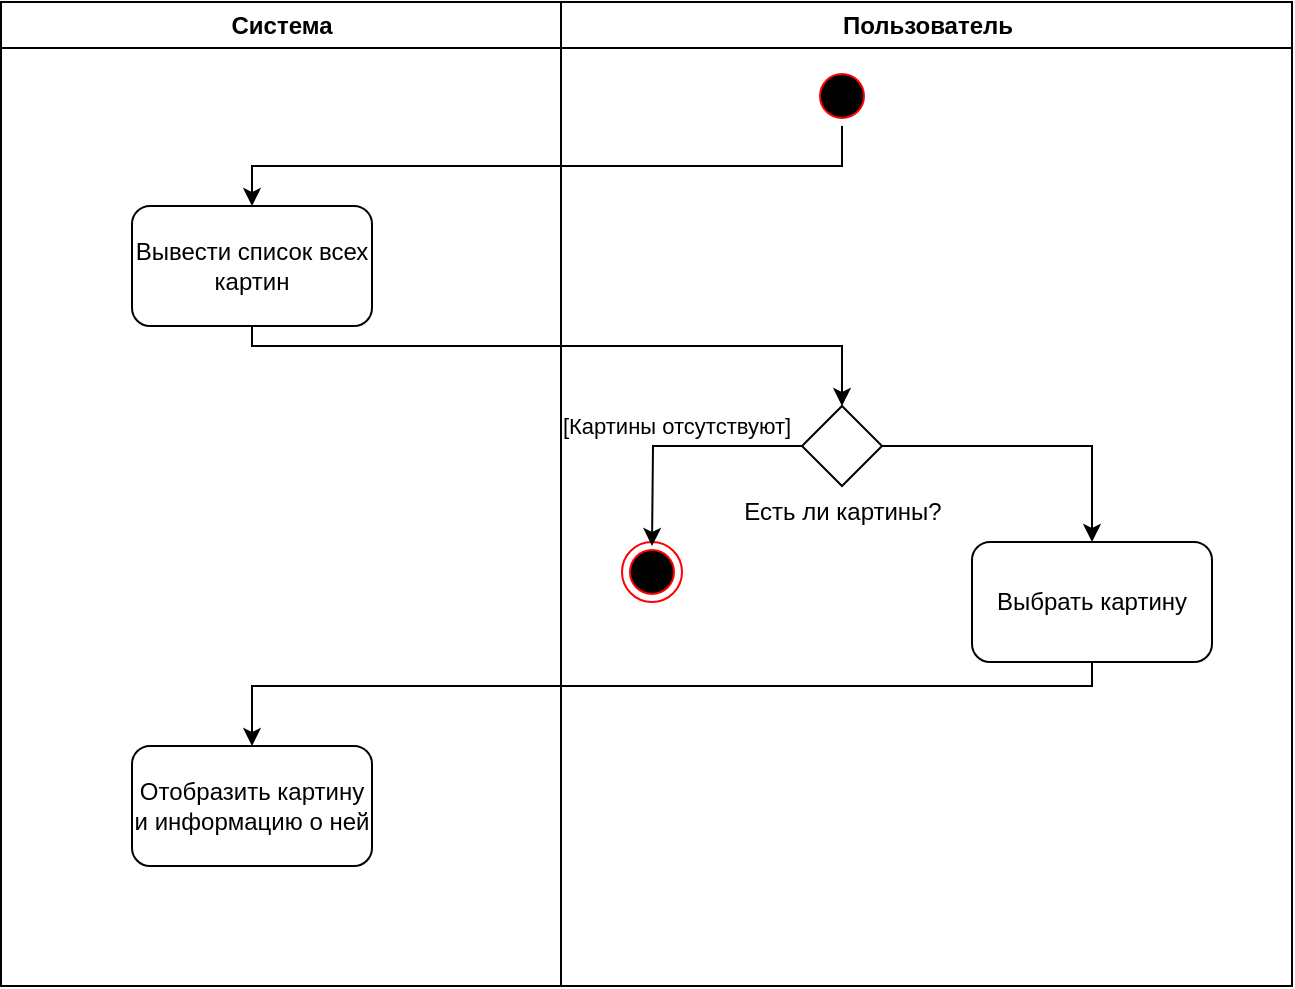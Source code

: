 <mxfile version="20.6.0" type="device"><diagram name="Page-1" id="e7e014a7-5840-1c2e-5031-d8a46d1fe8dd"><mxGraphModel dx="925" dy="700" grid="1" gridSize="10" guides="1" tooltips="1" connect="1" arrows="1" fold="1" page="1" pageScale="1" pageWidth="1169" pageHeight="826" background="none" math="0" shadow="0"><root><mxCell id="0"/><mxCell id="1" parent="0"/><mxCell id="2" value="Система" style="swimlane;whiteSpace=wrap" parent="1" vertex="1"><mxGeometry x="164.5" y="128" width="280" height="492" as="geometry"/></mxCell><mxCell id="DCrprSwKSEdOfrDGmDyQ-42" value="Вывести список всех картин&lt;br&gt;" style="rounded=1;whiteSpace=wrap;html=1;" vertex="1" parent="2"><mxGeometry x="65.5" y="102" width="120" height="60" as="geometry"/></mxCell><mxCell id="DCrprSwKSEdOfrDGmDyQ-54" value="Отобразить картину и информацию о ней" style="rounded=1;whiteSpace=wrap;html=1;" vertex="1" parent="2"><mxGeometry x="65.5" y="372" width="120" height="60" as="geometry"/></mxCell><mxCell id="3" value="Пользователь" style="swimlane;whiteSpace=wrap" parent="1" vertex="1"><mxGeometry x="444.5" y="128" width="365.5" height="492" as="geometry"/></mxCell><mxCell id="13" value="" style="ellipse;shape=startState;fillColor=#000000;strokeColor=#ff0000;" parent="3" vertex="1"><mxGeometry x="125.5" y="32" width="30" height="30" as="geometry"/></mxCell><mxCell id="DCrprSwKSEdOfrDGmDyQ-51" style="edgeStyle=orthogonalEdgeStyle;rounded=0;orthogonalLoop=1;jettySize=auto;html=1;entryX=0.5;entryY=0;entryDx=0;entryDy=0;" edge="1" parent="3" source="DCrprSwKSEdOfrDGmDyQ-44" target="DCrprSwKSEdOfrDGmDyQ-50"><mxGeometry relative="1" as="geometry"/></mxCell><mxCell id="DCrprSwKSEdOfrDGmDyQ-44" value="" style="rhombus;whiteSpace=wrap;html=1;" vertex="1" parent="3"><mxGeometry x="120.5" y="202" width="40" height="40" as="geometry"/></mxCell><mxCell id="DCrprSwKSEdOfrDGmDyQ-46" value="" style="ellipse;html=1;shape=endState;fillColor=#000000;strokeColor=#ff0000;" vertex="1" parent="3"><mxGeometry x="30.5" y="270" width="30" height="30" as="geometry"/></mxCell><mxCell id="DCrprSwKSEdOfrDGmDyQ-47" style="edgeStyle=orthogonalEdgeStyle;rounded=0;orthogonalLoop=1;jettySize=auto;html=1;entryX=0.5;entryY=0;entryDx=0;entryDy=0;exitX=0;exitY=0.5;exitDx=0;exitDy=0;" edge="1" parent="3" source="DCrprSwKSEdOfrDGmDyQ-44"><mxGeometry relative="1" as="geometry"><mxPoint x="105.5" y="232" as="sourcePoint"/><mxPoint x="45.5" y="272" as="targetPoint"/></mxGeometry></mxCell><mxCell id="DCrprSwKSEdOfrDGmDyQ-48" value="[Картины отсутствуют]" style="edgeLabel;html=1;align=center;verticalAlign=middle;resizable=0;points=[];" vertex="1" connectable="0" parent="DCrprSwKSEdOfrDGmDyQ-47"><mxGeometry x="-0.05" y="-3" relative="1" as="geometry"><mxPoint x="-4" y="-7" as="offset"/></mxGeometry></mxCell><mxCell id="DCrprSwKSEdOfrDGmDyQ-50" value="Выбрать картину" style="rounded=1;whiteSpace=wrap;html=1;" vertex="1" parent="3"><mxGeometry x="205.5" y="270" width="120" height="60" as="geometry"/></mxCell><mxCell id="DCrprSwKSEdOfrDGmDyQ-49" value="Есть ли картины?" style="text;html=1;align=center;verticalAlign=middle;resizable=0;points=[];autosize=1;strokeColor=none;fillColor=none;" vertex="1" parent="3"><mxGeometry x="80.5" y="240" width="120" height="30" as="geometry"/></mxCell><mxCell id="DCrprSwKSEdOfrDGmDyQ-43" style="edgeStyle=orthogonalEdgeStyle;rounded=0;orthogonalLoop=1;jettySize=auto;html=1;" edge="1" parent="1" source="13" target="DCrprSwKSEdOfrDGmDyQ-42"><mxGeometry relative="1" as="geometry"><Array as="points"><mxPoint x="585" y="210"/><mxPoint x="290" y="210"/></Array></mxGeometry></mxCell><mxCell id="DCrprSwKSEdOfrDGmDyQ-53" style="edgeStyle=orthogonalEdgeStyle;rounded=0;orthogonalLoop=1;jettySize=auto;html=1;entryX=0.5;entryY=0;entryDx=0;entryDy=0;" edge="1" parent="1" source="DCrprSwKSEdOfrDGmDyQ-42" target="DCrprSwKSEdOfrDGmDyQ-44"><mxGeometry relative="1" as="geometry"><Array as="points"><mxPoint x="290" y="300"/><mxPoint x="585" y="300"/></Array></mxGeometry></mxCell><mxCell id="DCrprSwKSEdOfrDGmDyQ-55" style="edgeStyle=orthogonalEdgeStyle;rounded=0;orthogonalLoop=1;jettySize=auto;html=1;entryX=0.5;entryY=0;entryDx=0;entryDy=0;" edge="1" parent="1" source="DCrprSwKSEdOfrDGmDyQ-50" target="DCrprSwKSEdOfrDGmDyQ-54"><mxGeometry relative="1" as="geometry"><Array as="points"><mxPoint x="710" y="470"/><mxPoint x="290" y="470"/></Array></mxGeometry></mxCell></root></mxGraphModel></diagram></mxfile>